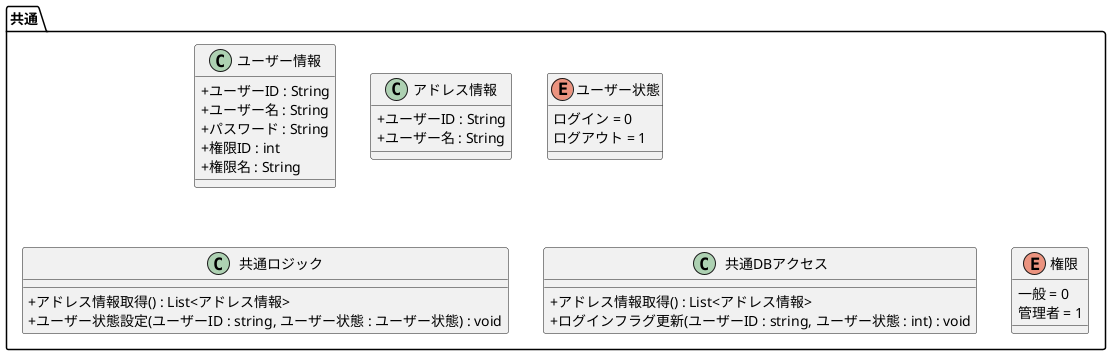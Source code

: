 @startuml

skinparam classAttributeIconSize 0

namespace 共通 #FFFFFF {
  class ユーザー情報 {
     + ユーザーID : String
     + ユーザー名 : String
     + パスワード : String
     + 権限ID : int
     + 権限名 : String
  }

  class アドレス情報 {
     + ユーザーID : String
     + ユーザー名 : String
  }

  enum ユーザー状態 {
    ログイン = 0
    ログアウト = 1
  }

  class 共通ロジック {
    + アドレス情報取得() : List<アドレス情報>
    + ユーザー状態設定(ユーザーID : string, ユーザー状態 : ユーザー状態) : void
  }
  
  class 共通DBアクセス {
    + アドレス情報取得() : List<アドレス情報>
    + ログインフラグ更新(ユーザーID : string, ユーザー状態 : int) : void
  }

  enum 権限 {
    一般 = 0
    管理者 = 1
  }
}

@enduml